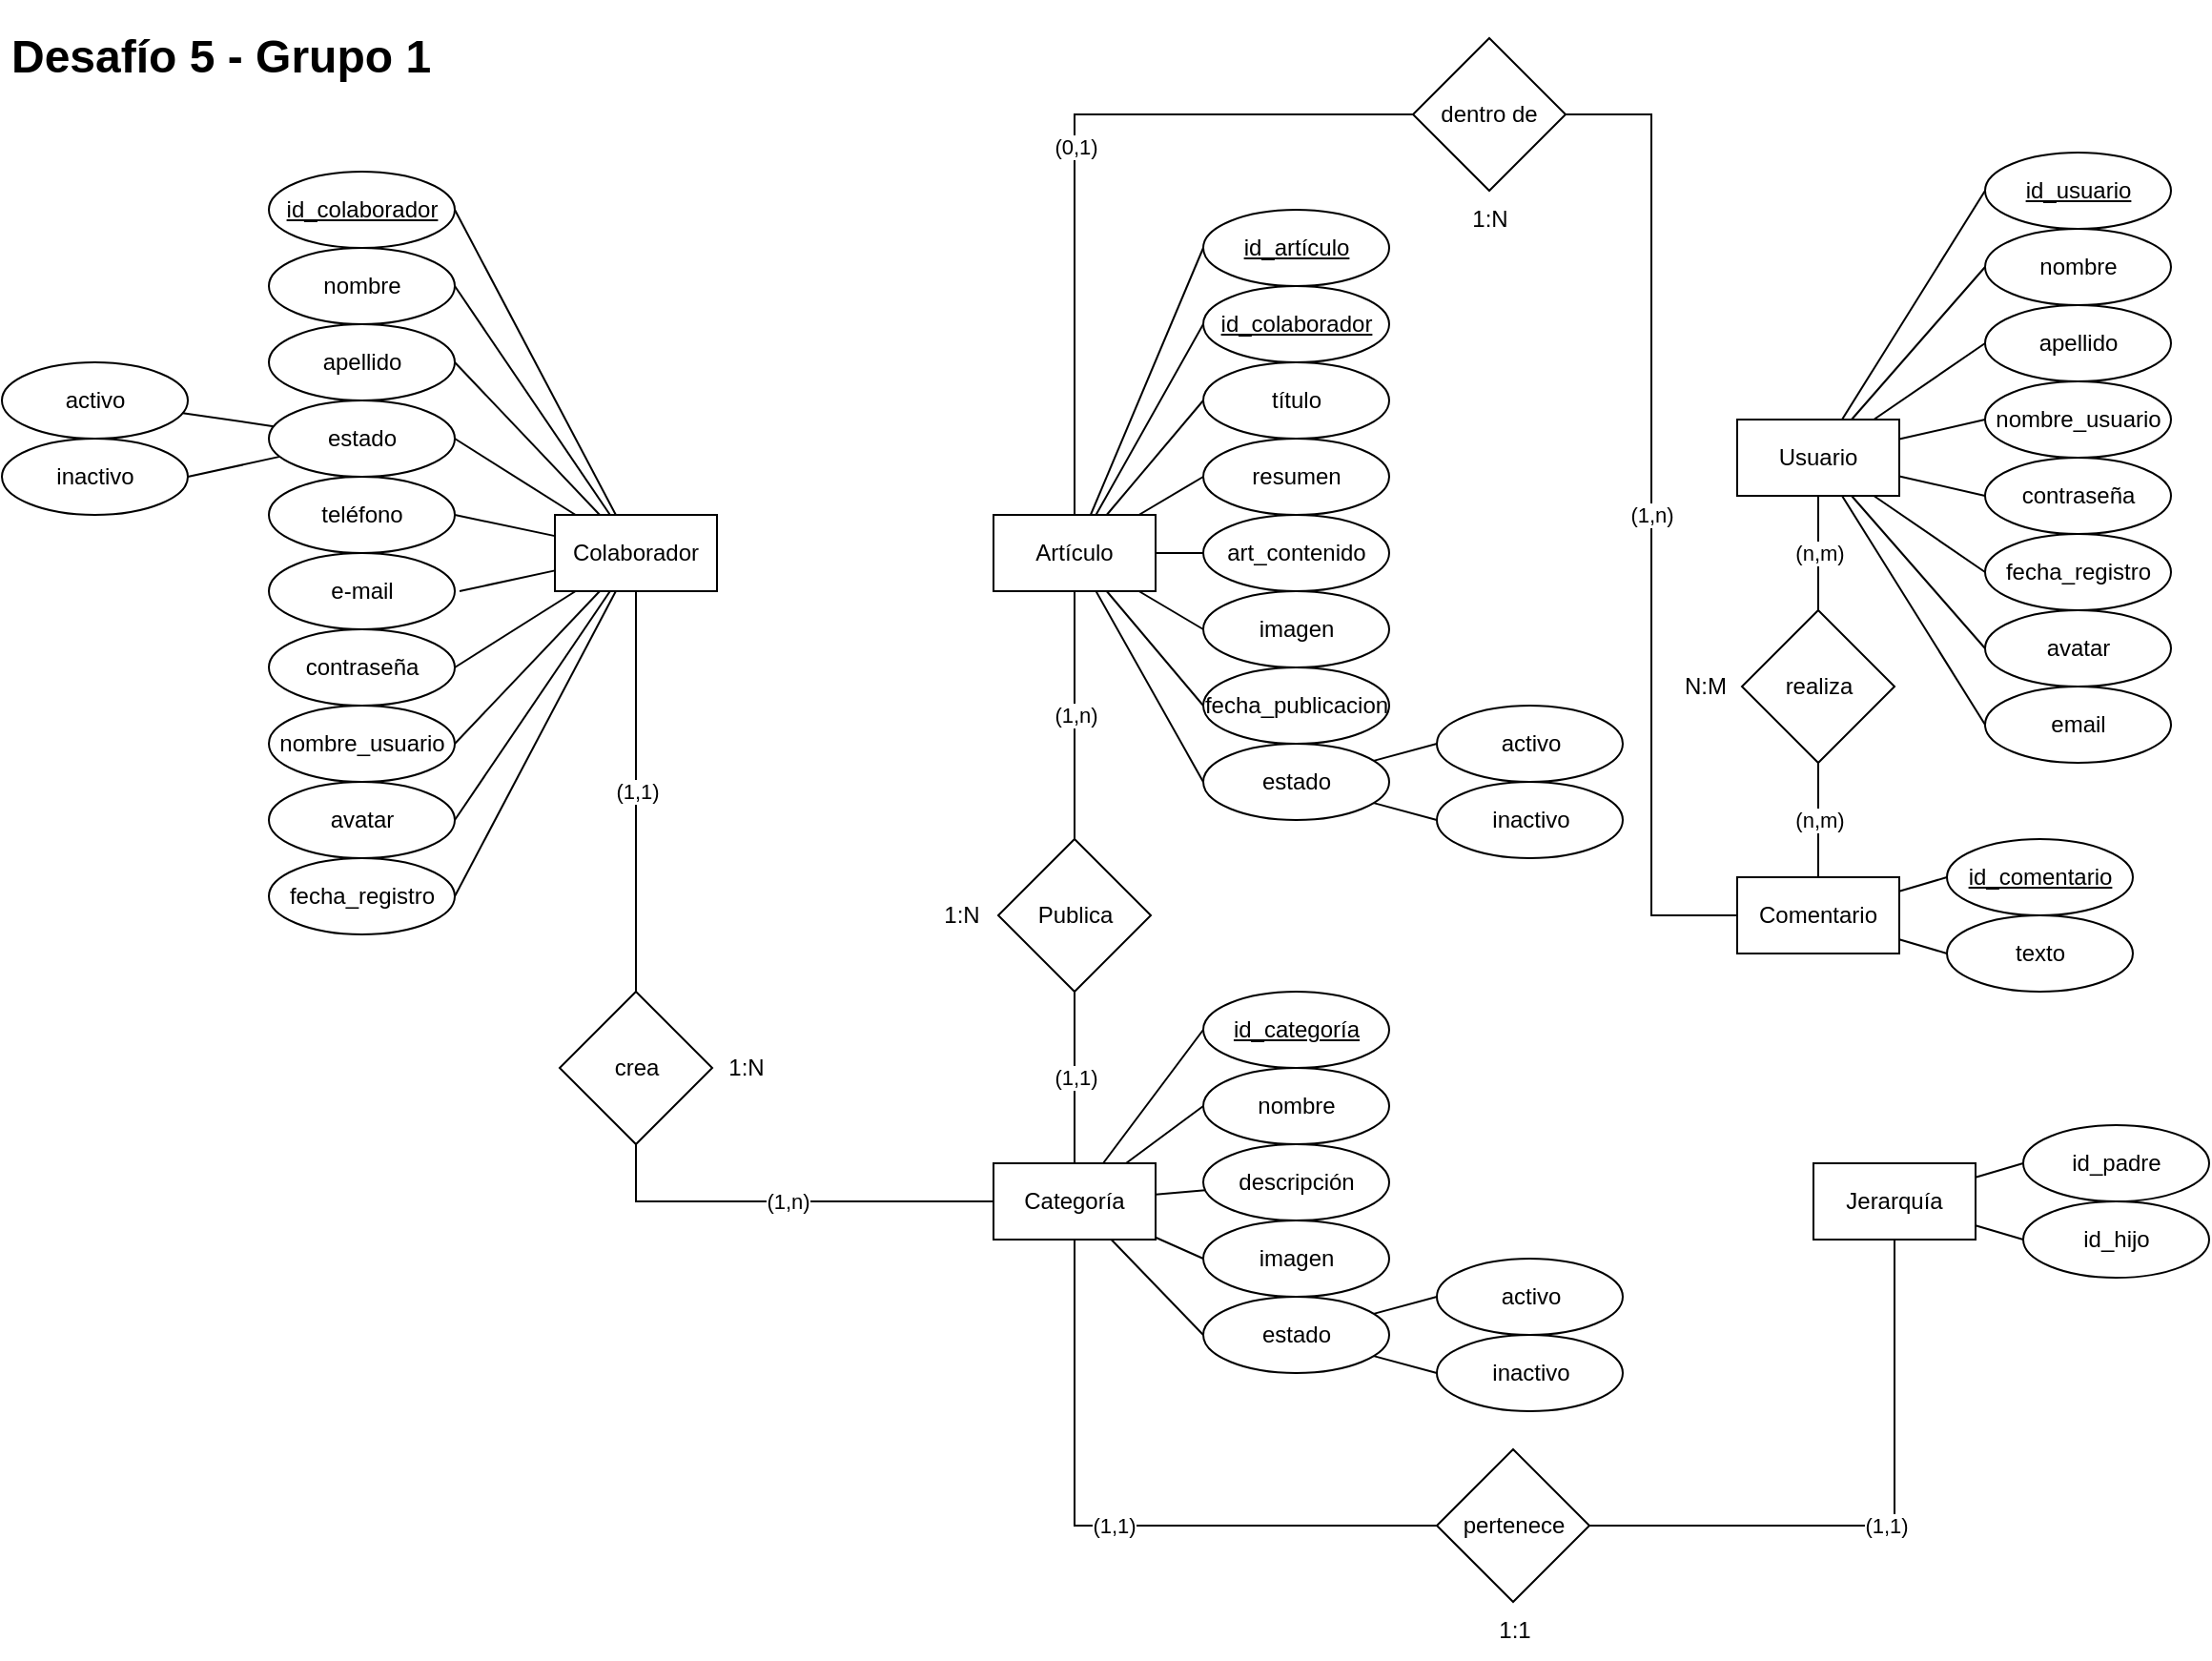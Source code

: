 <mxfile version="21.3.5" type="github">
  <diagram name="Página-1" id="VrBOXiqUShYDaJ_aKjt0">
    <mxGraphModel dx="1687" dy="2036" grid="1" gridSize="10" guides="1" tooltips="1" connect="1" arrows="1" fold="1" page="1" pageScale="1" pageWidth="850" pageHeight="1100" math="0" shadow="0">
      <root>
        <mxCell id="0" />
        <mxCell id="1" parent="0" />
        <mxCell id="ehQ5Cwj-dnASqklNuvX5-1" value="&lt;h1&gt;Desafío 5 - Grupo 1&lt;/h1&gt;" style="text;html=1;strokeColor=none;fillColor=none;spacing=5;spacingTop=-20;whiteSpace=wrap;overflow=hidden;rounded=0;" parent="1" vertex="1">
          <mxGeometry width="450" height="40" as="geometry" />
        </mxCell>
        <mxCell id="D4Zr-wYNmLp01-YFgr4b-42" value="(1,1)" style="rounded=0;orthogonalLoop=1;jettySize=auto;html=1;endArrow=none;endFill=0;entryX=0.5;entryY=0;entryDx=0;entryDy=0;" edge="1" parent="1" source="D4Zr-wYNmLp01-YFgr4b-1" target="D4Zr-wYNmLp01-YFgr4b-43">
          <mxGeometry relative="1" as="geometry">
            <mxPoint x="332.5" y="520" as="targetPoint" />
          </mxGeometry>
        </mxCell>
        <mxCell id="D4Zr-wYNmLp01-YFgr4b-45" style="rounded=0;orthogonalLoop=1;jettySize=auto;html=1;entryX=1;entryY=0.5;entryDx=0;entryDy=0;endArrow=none;endFill=0;" edge="1" parent="1" source="D4Zr-wYNmLp01-YFgr4b-1" target="D4Zr-wYNmLp01-YFgr4b-7">
          <mxGeometry relative="1" as="geometry" />
        </mxCell>
        <mxCell id="D4Zr-wYNmLp01-YFgr4b-46" style="rounded=0;orthogonalLoop=1;jettySize=auto;html=1;entryX=1;entryY=0.5;entryDx=0;entryDy=0;endArrow=none;endFill=0;" edge="1" parent="1" source="D4Zr-wYNmLp01-YFgr4b-1" target="D4Zr-wYNmLp01-YFgr4b-8">
          <mxGeometry relative="1" as="geometry" />
        </mxCell>
        <mxCell id="D4Zr-wYNmLp01-YFgr4b-47" style="rounded=0;orthogonalLoop=1;jettySize=auto;html=1;entryX=1;entryY=0.5;entryDx=0;entryDy=0;endArrow=none;endFill=0;" edge="1" parent="1" source="D4Zr-wYNmLp01-YFgr4b-1" target="D4Zr-wYNmLp01-YFgr4b-15">
          <mxGeometry relative="1" as="geometry" />
        </mxCell>
        <mxCell id="D4Zr-wYNmLp01-YFgr4b-48" style="rounded=0;orthogonalLoop=1;jettySize=auto;html=1;entryX=1;entryY=0.5;entryDx=0;entryDy=0;endArrow=none;endFill=0;" edge="1" parent="1" source="D4Zr-wYNmLp01-YFgr4b-1" target="D4Zr-wYNmLp01-YFgr4b-16">
          <mxGeometry relative="1" as="geometry" />
        </mxCell>
        <mxCell id="D4Zr-wYNmLp01-YFgr4b-49" style="rounded=0;orthogonalLoop=1;jettySize=auto;html=1;entryX=1;entryY=0.5;entryDx=0;entryDy=0;endArrow=none;endFill=0;" edge="1" parent="1" source="D4Zr-wYNmLp01-YFgr4b-1" target="D4Zr-wYNmLp01-YFgr4b-11">
          <mxGeometry relative="1" as="geometry" />
        </mxCell>
        <mxCell id="D4Zr-wYNmLp01-YFgr4b-50" style="rounded=0;orthogonalLoop=1;jettySize=auto;html=1;entryX=1;entryY=0.5;entryDx=0;entryDy=0;endArrow=none;endFill=0;" edge="1" parent="1" source="D4Zr-wYNmLp01-YFgr4b-1" target="D4Zr-wYNmLp01-YFgr4b-13">
          <mxGeometry relative="1" as="geometry" />
        </mxCell>
        <mxCell id="D4Zr-wYNmLp01-YFgr4b-51" style="rounded=0;orthogonalLoop=1;jettySize=auto;html=1;endArrow=none;endFill=0;" edge="1" parent="1" source="D4Zr-wYNmLp01-YFgr4b-1">
          <mxGeometry relative="1" as="geometry">
            <mxPoint x="240" y="300" as="targetPoint" />
          </mxGeometry>
        </mxCell>
        <mxCell id="D4Zr-wYNmLp01-YFgr4b-52" style="rounded=0;orthogonalLoop=1;jettySize=auto;html=1;entryX=1;entryY=0.5;entryDx=0;entryDy=0;endArrow=none;endFill=0;" edge="1" parent="1" source="D4Zr-wYNmLp01-YFgr4b-1" target="D4Zr-wYNmLp01-YFgr4b-10">
          <mxGeometry relative="1" as="geometry" />
        </mxCell>
        <mxCell id="D4Zr-wYNmLp01-YFgr4b-53" style="rounded=0;orthogonalLoop=1;jettySize=auto;html=1;entryX=1;entryY=0.5;entryDx=0;entryDy=0;endArrow=none;endFill=0;" edge="1" parent="1" source="D4Zr-wYNmLp01-YFgr4b-1" target="D4Zr-wYNmLp01-YFgr4b-14">
          <mxGeometry relative="1" as="geometry" />
        </mxCell>
        <mxCell id="D4Zr-wYNmLp01-YFgr4b-54" style="rounded=0;orthogonalLoop=1;jettySize=auto;html=1;entryX=1;entryY=0.5;entryDx=0;entryDy=0;endArrow=none;endFill=0;" edge="1" parent="1" source="D4Zr-wYNmLp01-YFgr4b-1" target="D4Zr-wYNmLp01-YFgr4b-9">
          <mxGeometry relative="1" as="geometry" />
        </mxCell>
        <mxCell id="D4Zr-wYNmLp01-YFgr4b-1" value="Colaborador" style="rounded=0;whiteSpace=wrap;html=1;" vertex="1" parent="1">
          <mxGeometry x="290" y="260" width="85" height="40" as="geometry" />
        </mxCell>
        <mxCell id="D4Zr-wYNmLp01-YFgr4b-78" style="rounded=0;orthogonalLoop=1;jettySize=auto;html=1;entryX=0;entryY=0.5;entryDx=0;entryDy=0;endArrow=none;endFill=0;" edge="1" parent="1" source="D4Zr-wYNmLp01-YFgr4b-2" target="D4Zr-wYNmLp01-YFgr4b-17">
          <mxGeometry relative="1" as="geometry" />
        </mxCell>
        <mxCell id="D4Zr-wYNmLp01-YFgr4b-79" style="rounded=0;orthogonalLoop=1;jettySize=auto;html=1;entryX=0;entryY=0.5;entryDx=0;entryDy=0;endArrow=none;endFill=0;" edge="1" parent="1" source="D4Zr-wYNmLp01-YFgr4b-2" target="D4Zr-wYNmLp01-YFgr4b-18">
          <mxGeometry relative="1" as="geometry" />
        </mxCell>
        <mxCell id="D4Zr-wYNmLp01-YFgr4b-80" style="rounded=0;orthogonalLoop=1;jettySize=auto;html=1;entryX=0;entryY=0.5;entryDx=0;entryDy=0;endArrow=none;endFill=0;" edge="1" parent="1" source="D4Zr-wYNmLp01-YFgr4b-2" target="D4Zr-wYNmLp01-YFgr4b-19">
          <mxGeometry relative="1" as="geometry" />
        </mxCell>
        <mxCell id="D4Zr-wYNmLp01-YFgr4b-81" style="rounded=0;orthogonalLoop=1;jettySize=auto;html=1;entryX=0;entryY=0.5;entryDx=0;entryDy=0;endArrow=none;endFill=0;" edge="1" parent="1" source="D4Zr-wYNmLp01-YFgr4b-2" target="D4Zr-wYNmLp01-YFgr4b-20">
          <mxGeometry relative="1" as="geometry" />
        </mxCell>
        <mxCell id="D4Zr-wYNmLp01-YFgr4b-82" style="rounded=0;orthogonalLoop=1;jettySize=auto;html=1;entryX=0;entryY=0.5;entryDx=0;entryDy=0;endArrow=none;endFill=0;" edge="1" parent="1" source="D4Zr-wYNmLp01-YFgr4b-2" target="D4Zr-wYNmLp01-YFgr4b-21">
          <mxGeometry relative="1" as="geometry" />
        </mxCell>
        <mxCell id="D4Zr-wYNmLp01-YFgr4b-83" style="rounded=0;orthogonalLoop=1;jettySize=auto;html=1;entryX=0;entryY=0.5;entryDx=0;entryDy=0;endArrow=none;endFill=0;" edge="1" parent="1" source="D4Zr-wYNmLp01-YFgr4b-2" target="D4Zr-wYNmLp01-YFgr4b-22">
          <mxGeometry relative="1" as="geometry" />
        </mxCell>
        <mxCell id="D4Zr-wYNmLp01-YFgr4b-84" style="rounded=0;orthogonalLoop=1;jettySize=auto;html=1;entryX=0;entryY=0.5;entryDx=0;entryDy=0;endArrow=none;endFill=0;" edge="1" parent="1" source="D4Zr-wYNmLp01-YFgr4b-2" target="D4Zr-wYNmLp01-YFgr4b-23">
          <mxGeometry relative="1" as="geometry" />
        </mxCell>
        <mxCell id="D4Zr-wYNmLp01-YFgr4b-85" style="rounded=0;orthogonalLoop=1;jettySize=auto;html=1;entryX=0;entryY=0.5;entryDx=0;entryDy=0;endArrow=none;endFill=0;" edge="1" parent="1" source="D4Zr-wYNmLp01-YFgr4b-2" target="D4Zr-wYNmLp01-YFgr4b-24">
          <mxGeometry relative="1" as="geometry" />
        </mxCell>
        <mxCell id="D4Zr-wYNmLp01-YFgr4b-2" value="Artículo" style="rounded=0;whiteSpace=wrap;html=1;" vertex="1" parent="1">
          <mxGeometry x="520" y="260" width="85" height="40" as="geometry" />
        </mxCell>
        <mxCell id="D4Zr-wYNmLp01-YFgr4b-55" style="rounded=0;orthogonalLoop=1;jettySize=auto;html=1;entryX=0;entryY=0.5;entryDx=0;entryDy=0;endArrow=none;endFill=0;" edge="1" parent="1" source="D4Zr-wYNmLp01-YFgr4b-3" target="D4Zr-wYNmLp01-YFgr4b-25">
          <mxGeometry relative="1" as="geometry" />
        </mxCell>
        <mxCell id="D4Zr-wYNmLp01-YFgr4b-56" style="rounded=0;orthogonalLoop=1;jettySize=auto;html=1;entryX=0;entryY=0.5;entryDx=0;entryDy=0;endArrow=none;endFill=0;" edge="1" parent="1" source="D4Zr-wYNmLp01-YFgr4b-3" target="D4Zr-wYNmLp01-YFgr4b-26">
          <mxGeometry relative="1" as="geometry" />
        </mxCell>
        <mxCell id="D4Zr-wYNmLp01-YFgr4b-57" style="rounded=0;orthogonalLoop=1;jettySize=auto;html=1;endArrow=none;endFill=0;" edge="1" parent="1" source="D4Zr-wYNmLp01-YFgr4b-3" target="D4Zr-wYNmLp01-YFgr4b-27">
          <mxGeometry relative="1" as="geometry" />
        </mxCell>
        <mxCell id="D4Zr-wYNmLp01-YFgr4b-58" style="rounded=0;orthogonalLoop=1;jettySize=auto;html=1;entryX=0;entryY=0.5;entryDx=0;entryDy=0;endArrow=none;endFill=0;" edge="1" parent="1" source="D4Zr-wYNmLp01-YFgr4b-3" target="D4Zr-wYNmLp01-YFgr4b-28">
          <mxGeometry relative="1" as="geometry" />
        </mxCell>
        <mxCell id="D4Zr-wYNmLp01-YFgr4b-59" style="rounded=0;orthogonalLoop=1;jettySize=auto;html=1;entryX=0;entryY=0.5;entryDx=0;entryDy=0;endArrow=none;endFill=0;" edge="1" parent="1" source="D4Zr-wYNmLp01-YFgr4b-3" target="D4Zr-wYNmLp01-YFgr4b-29">
          <mxGeometry relative="1" as="geometry" />
        </mxCell>
        <mxCell id="D4Zr-wYNmLp01-YFgr4b-76" value="(1,1)" style="edgeStyle=orthogonalEdgeStyle;rounded=0;orthogonalLoop=1;jettySize=auto;html=1;endArrow=none;endFill=0;" edge="1" parent="1" source="D4Zr-wYNmLp01-YFgr4b-3" target="D4Zr-wYNmLp01-YFgr4b-75">
          <mxGeometry relative="1" as="geometry" />
        </mxCell>
        <mxCell id="D4Zr-wYNmLp01-YFgr4b-103" value="(1,1)" style="edgeStyle=orthogonalEdgeStyle;rounded=0;orthogonalLoop=1;jettySize=auto;html=1;entryX=0;entryY=0.5;entryDx=0;entryDy=0;endArrow=none;endFill=0;" edge="1" parent="1" source="D4Zr-wYNmLp01-YFgr4b-3" target="D4Zr-wYNmLp01-YFgr4b-87">
          <mxGeometry relative="1" as="geometry">
            <Array as="points">
              <mxPoint x="563" y="790" />
            </Array>
          </mxGeometry>
        </mxCell>
        <mxCell id="D4Zr-wYNmLp01-YFgr4b-3" value="Categoría" style="rounded=0;whiteSpace=wrap;html=1;" vertex="1" parent="1">
          <mxGeometry x="520" y="600" width="85" height="40" as="geometry" />
        </mxCell>
        <mxCell id="D4Zr-wYNmLp01-YFgr4b-89" style="rounded=0;orthogonalLoop=1;jettySize=auto;html=1;entryX=0;entryY=0.5;entryDx=0;entryDy=0;endArrow=none;endFill=0;" edge="1" parent="1" source="D4Zr-wYNmLp01-YFgr4b-4" target="D4Zr-wYNmLp01-YFgr4b-30">
          <mxGeometry relative="1" as="geometry" />
        </mxCell>
        <mxCell id="D4Zr-wYNmLp01-YFgr4b-90" style="rounded=0;orthogonalLoop=1;jettySize=auto;html=1;entryX=0;entryY=0.5;entryDx=0;entryDy=0;endArrow=none;endFill=0;" edge="1" parent="1" source="D4Zr-wYNmLp01-YFgr4b-4" target="D4Zr-wYNmLp01-YFgr4b-31">
          <mxGeometry relative="1" as="geometry" />
        </mxCell>
        <mxCell id="D4Zr-wYNmLp01-YFgr4b-4" value="Jerarquía" style="rounded=0;whiteSpace=wrap;html=1;" vertex="1" parent="1">
          <mxGeometry x="950" y="600" width="85" height="40" as="geometry" />
        </mxCell>
        <mxCell id="D4Zr-wYNmLp01-YFgr4b-62" value="(n,m)" style="rounded=0;orthogonalLoop=1;jettySize=auto;html=1;endArrow=none;endFill=0;" edge="1" parent="1" source="D4Zr-wYNmLp01-YFgr4b-5" target="D4Zr-wYNmLp01-YFgr4b-61">
          <mxGeometry relative="1" as="geometry" />
        </mxCell>
        <mxCell id="D4Zr-wYNmLp01-YFgr4b-64" style="rounded=0;orthogonalLoop=1;jettySize=auto;html=1;entryX=0;entryY=0.5;entryDx=0;entryDy=0;endArrow=none;endFill=0;" edge="1" parent="1" source="D4Zr-wYNmLp01-YFgr4b-5" target="D4Zr-wYNmLp01-YFgr4b-32">
          <mxGeometry relative="1" as="geometry" />
        </mxCell>
        <mxCell id="D4Zr-wYNmLp01-YFgr4b-65" style="rounded=0;orthogonalLoop=1;jettySize=auto;html=1;entryX=0;entryY=0.5;entryDx=0;entryDy=0;endArrow=none;endFill=0;" edge="1" parent="1" source="D4Zr-wYNmLp01-YFgr4b-5" target="D4Zr-wYNmLp01-YFgr4b-33">
          <mxGeometry relative="1" as="geometry" />
        </mxCell>
        <mxCell id="D4Zr-wYNmLp01-YFgr4b-66" style="rounded=0;orthogonalLoop=1;jettySize=auto;html=1;entryX=0;entryY=0.5;entryDx=0;entryDy=0;endArrow=none;endFill=0;" edge="1" parent="1" source="D4Zr-wYNmLp01-YFgr4b-5" target="D4Zr-wYNmLp01-YFgr4b-34">
          <mxGeometry relative="1" as="geometry" />
        </mxCell>
        <mxCell id="D4Zr-wYNmLp01-YFgr4b-67" style="rounded=0;orthogonalLoop=1;jettySize=auto;html=1;entryX=0;entryY=0.5;entryDx=0;entryDy=0;endArrow=none;endFill=0;" edge="1" parent="1" source="D4Zr-wYNmLp01-YFgr4b-5" target="D4Zr-wYNmLp01-YFgr4b-35">
          <mxGeometry relative="1" as="geometry" />
        </mxCell>
        <mxCell id="D4Zr-wYNmLp01-YFgr4b-68" style="rounded=0;orthogonalLoop=1;jettySize=auto;html=1;entryX=0;entryY=0.5;entryDx=0;entryDy=0;endArrow=none;endFill=0;" edge="1" parent="1" source="D4Zr-wYNmLp01-YFgr4b-5" target="D4Zr-wYNmLp01-YFgr4b-36">
          <mxGeometry relative="1" as="geometry" />
        </mxCell>
        <mxCell id="D4Zr-wYNmLp01-YFgr4b-69" style="rounded=0;orthogonalLoop=1;jettySize=auto;html=1;entryX=0;entryY=0.5;entryDx=0;entryDy=0;endArrow=none;endFill=0;" edge="1" parent="1" source="D4Zr-wYNmLp01-YFgr4b-5" target="D4Zr-wYNmLp01-YFgr4b-37">
          <mxGeometry relative="1" as="geometry" />
        </mxCell>
        <mxCell id="D4Zr-wYNmLp01-YFgr4b-70" style="rounded=0;orthogonalLoop=1;jettySize=auto;html=1;entryX=0;entryY=0.5;entryDx=0;entryDy=0;endArrow=none;endFill=0;" edge="1" parent="1" source="D4Zr-wYNmLp01-YFgr4b-5" target="D4Zr-wYNmLp01-YFgr4b-38">
          <mxGeometry relative="1" as="geometry" />
        </mxCell>
        <mxCell id="D4Zr-wYNmLp01-YFgr4b-72" style="rounded=0;orthogonalLoop=1;jettySize=auto;html=1;entryX=0;entryY=0.5;entryDx=0;entryDy=0;endArrow=none;endFill=0;" edge="1" parent="1" source="D4Zr-wYNmLp01-YFgr4b-5" target="D4Zr-wYNmLp01-YFgr4b-39">
          <mxGeometry relative="1" as="geometry" />
        </mxCell>
        <mxCell id="D4Zr-wYNmLp01-YFgr4b-5" value="Usuario" style="rounded=0;whiteSpace=wrap;html=1;" vertex="1" parent="1">
          <mxGeometry x="910" y="210" width="85" height="40" as="geometry" />
        </mxCell>
        <mxCell id="D4Zr-wYNmLp01-YFgr4b-73" style="rounded=0;orthogonalLoop=1;jettySize=auto;html=1;entryX=0;entryY=0.5;entryDx=0;entryDy=0;endArrow=none;endFill=0;" edge="1" parent="1" source="D4Zr-wYNmLp01-YFgr4b-6" target="D4Zr-wYNmLp01-YFgr4b-40">
          <mxGeometry relative="1" as="geometry" />
        </mxCell>
        <mxCell id="D4Zr-wYNmLp01-YFgr4b-74" style="rounded=0;orthogonalLoop=1;jettySize=auto;html=1;entryX=0;entryY=0.5;entryDx=0;entryDy=0;endArrow=none;endFill=0;" edge="1" parent="1" source="D4Zr-wYNmLp01-YFgr4b-6" target="D4Zr-wYNmLp01-YFgr4b-41">
          <mxGeometry relative="1" as="geometry" />
        </mxCell>
        <mxCell id="D4Zr-wYNmLp01-YFgr4b-93" value="(1,n)" style="edgeStyle=orthogonalEdgeStyle;rounded=0;orthogonalLoop=1;jettySize=auto;html=1;entryX=1;entryY=0.5;entryDx=0;entryDy=0;endArrow=none;endFill=0;" edge="1" parent="1" source="D4Zr-wYNmLp01-YFgr4b-6" target="D4Zr-wYNmLp01-YFgr4b-92">
          <mxGeometry relative="1" as="geometry" />
        </mxCell>
        <mxCell id="D4Zr-wYNmLp01-YFgr4b-6" value="Comentario" style="rounded=0;whiteSpace=wrap;html=1;" vertex="1" parent="1">
          <mxGeometry x="910" y="450" width="85" height="40" as="geometry" />
        </mxCell>
        <mxCell id="D4Zr-wYNmLp01-YFgr4b-7" value="&lt;u&gt;id_colaborador&lt;/u&gt;" style="ellipse;whiteSpace=wrap;html=1;" vertex="1" parent="1">
          <mxGeometry x="140" y="80" width="97.5" height="40" as="geometry" />
        </mxCell>
        <mxCell id="D4Zr-wYNmLp01-YFgr4b-8" value="nombre" style="ellipse;whiteSpace=wrap;html=1;" vertex="1" parent="1">
          <mxGeometry x="140" y="120" width="97.5" height="40" as="geometry" />
        </mxCell>
        <mxCell id="D4Zr-wYNmLp01-YFgr4b-9" value="apellido" style="ellipse;whiteSpace=wrap;html=1;" vertex="1" parent="1">
          <mxGeometry x="140" y="160" width="97.5" height="40" as="geometry" />
        </mxCell>
        <mxCell id="D4Zr-wYNmLp01-YFgr4b-10" value="teléfono" style="ellipse;whiteSpace=wrap;html=1;" vertex="1" parent="1">
          <mxGeometry x="140" y="240" width="97.5" height="40" as="geometry" />
        </mxCell>
        <mxCell id="D4Zr-wYNmLp01-YFgr4b-11" value="nombre_usuario" style="ellipse;whiteSpace=wrap;html=1;" vertex="1" parent="1">
          <mxGeometry x="140" y="360" width="97.5" height="40" as="geometry" />
        </mxCell>
        <mxCell id="D4Zr-wYNmLp01-YFgr4b-12" value="e-mail" style="ellipse;whiteSpace=wrap;html=1;" vertex="1" parent="1">
          <mxGeometry x="140" y="280" width="97.5" height="40" as="geometry" />
        </mxCell>
        <mxCell id="D4Zr-wYNmLp01-YFgr4b-13" value="contraseña" style="ellipse;whiteSpace=wrap;html=1;" vertex="1" parent="1">
          <mxGeometry x="140" y="320" width="97.5" height="40" as="geometry" />
        </mxCell>
        <mxCell id="D4Zr-wYNmLp01-YFgr4b-112" style="rounded=0;orthogonalLoop=1;jettySize=auto;html=1;endArrow=none;endFill=0;" edge="1" parent="1" source="D4Zr-wYNmLp01-YFgr4b-14" target="D4Zr-wYNmLp01-YFgr4b-110">
          <mxGeometry relative="1" as="geometry" />
        </mxCell>
        <mxCell id="D4Zr-wYNmLp01-YFgr4b-113" style="rounded=0;orthogonalLoop=1;jettySize=auto;html=1;entryX=1;entryY=0.5;entryDx=0;entryDy=0;endArrow=none;endFill=0;" edge="1" parent="1" source="D4Zr-wYNmLp01-YFgr4b-14" target="D4Zr-wYNmLp01-YFgr4b-111">
          <mxGeometry relative="1" as="geometry" />
        </mxCell>
        <mxCell id="D4Zr-wYNmLp01-YFgr4b-14" value="estado" style="ellipse;whiteSpace=wrap;html=1;" vertex="1" parent="1">
          <mxGeometry x="140" y="200" width="97.5" height="40" as="geometry" />
        </mxCell>
        <mxCell id="D4Zr-wYNmLp01-YFgr4b-15" value="fecha_registro" style="ellipse;whiteSpace=wrap;html=1;" vertex="1" parent="1">
          <mxGeometry x="140" y="440" width="97.5" height="40" as="geometry" />
        </mxCell>
        <mxCell id="D4Zr-wYNmLp01-YFgr4b-16" value="avatar" style="ellipse;whiteSpace=wrap;html=1;" vertex="1" parent="1">
          <mxGeometry x="140" y="400" width="97.5" height="40" as="geometry" />
        </mxCell>
        <mxCell id="D4Zr-wYNmLp01-YFgr4b-17" value="&lt;u&gt;id_artículo&lt;/u&gt;" style="ellipse;whiteSpace=wrap;html=1;" vertex="1" parent="1">
          <mxGeometry x="630" y="100" width="97.5" height="40" as="geometry" />
        </mxCell>
        <mxCell id="D4Zr-wYNmLp01-YFgr4b-18" value="&lt;u&gt;id_colaborador&lt;/u&gt;" style="ellipse;whiteSpace=wrap;html=1;" vertex="1" parent="1">
          <mxGeometry x="630" y="140" width="97.5" height="40" as="geometry" />
        </mxCell>
        <mxCell id="D4Zr-wYNmLp01-YFgr4b-19" value="título" style="ellipse;whiteSpace=wrap;html=1;" vertex="1" parent="1">
          <mxGeometry x="630" y="180" width="97.5" height="40" as="geometry" />
        </mxCell>
        <mxCell id="D4Zr-wYNmLp01-YFgr4b-20" value="resumen" style="ellipse;whiteSpace=wrap;html=1;" vertex="1" parent="1">
          <mxGeometry x="630" y="220" width="97.5" height="40" as="geometry" />
        </mxCell>
        <mxCell id="D4Zr-wYNmLp01-YFgr4b-21" value="art_contenido" style="ellipse;whiteSpace=wrap;html=1;" vertex="1" parent="1">
          <mxGeometry x="630" y="260" width="97.5" height="40" as="geometry" />
        </mxCell>
        <mxCell id="D4Zr-wYNmLp01-YFgr4b-22" value="imagen" style="ellipse;whiteSpace=wrap;html=1;" vertex="1" parent="1">
          <mxGeometry x="630" y="300" width="97.5" height="40" as="geometry" />
        </mxCell>
        <mxCell id="D4Zr-wYNmLp01-YFgr4b-23" value="fecha_publicacion" style="ellipse;whiteSpace=wrap;html=1;" vertex="1" parent="1">
          <mxGeometry x="630" y="340" width="97.5" height="40" as="geometry" />
        </mxCell>
        <mxCell id="D4Zr-wYNmLp01-YFgr4b-97" style="rounded=0;orthogonalLoop=1;jettySize=auto;html=1;entryX=0;entryY=0.5;entryDx=0;entryDy=0;endArrow=none;endFill=0;" edge="1" parent="1" source="D4Zr-wYNmLp01-YFgr4b-24" target="D4Zr-wYNmLp01-YFgr4b-95">
          <mxGeometry relative="1" as="geometry" />
        </mxCell>
        <mxCell id="D4Zr-wYNmLp01-YFgr4b-98" style="rounded=0;orthogonalLoop=1;jettySize=auto;html=1;entryX=0;entryY=0.5;entryDx=0;entryDy=0;endArrow=none;endFill=0;" edge="1" parent="1" source="D4Zr-wYNmLp01-YFgr4b-24" target="D4Zr-wYNmLp01-YFgr4b-96">
          <mxGeometry relative="1" as="geometry" />
        </mxCell>
        <mxCell id="D4Zr-wYNmLp01-YFgr4b-24" value="estado" style="ellipse;whiteSpace=wrap;html=1;" vertex="1" parent="1">
          <mxGeometry x="630" y="380" width="97.5" height="40" as="geometry" />
        </mxCell>
        <mxCell id="D4Zr-wYNmLp01-YFgr4b-25" value="&lt;u&gt;id_categoría&lt;/u&gt;" style="ellipse;whiteSpace=wrap;html=1;" vertex="1" parent="1">
          <mxGeometry x="630" y="510" width="97.5" height="40" as="geometry" />
        </mxCell>
        <mxCell id="D4Zr-wYNmLp01-YFgr4b-26" value="nombre" style="ellipse;whiteSpace=wrap;html=1;" vertex="1" parent="1">
          <mxGeometry x="630" y="550" width="97.5" height="40" as="geometry" />
        </mxCell>
        <mxCell id="D4Zr-wYNmLp01-YFgr4b-27" value="descripción" style="ellipse;whiteSpace=wrap;html=1;" vertex="1" parent="1">
          <mxGeometry x="630" y="590" width="97.5" height="40" as="geometry" />
        </mxCell>
        <mxCell id="D4Zr-wYNmLp01-YFgr4b-28" value="imagen" style="ellipse;whiteSpace=wrap;html=1;" vertex="1" parent="1">
          <mxGeometry x="630" y="630" width="97.5" height="40" as="geometry" />
        </mxCell>
        <mxCell id="D4Zr-wYNmLp01-YFgr4b-101" style="rounded=0;orthogonalLoop=1;jettySize=auto;html=1;entryX=0;entryY=0.5;entryDx=0;entryDy=0;endArrow=none;endFill=0;" edge="1" parent="1" source="D4Zr-wYNmLp01-YFgr4b-29" target="D4Zr-wYNmLp01-YFgr4b-99">
          <mxGeometry relative="1" as="geometry" />
        </mxCell>
        <mxCell id="D4Zr-wYNmLp01-YFgr4b-102" style="rounded=0;orthogonalLoop=1;jettySize=auto;html=1;entryX=0;entryY=0.5;entryDx=0;entryDy=0;endArrow=none;endFill=0;" edge="1" parent="1" source="D4Zr-wYNmLp01-YFgr4b-29" target="D4Zr-wYNmLp01-YFgr4b-100">
          <mxGeometry relative="1" as="geometry" />
        </mxCell>
        <mxCell id="D4Zr-wYNmLp01-YFgr4b-29" value="estado" style="ellipse;whiteSpace=wrap;html=1;" vertex="1" parent="1">
          <mxGeometry x="630" y="670" width="97.5" height="40" as="geometry" />
        </mxCell>
        <mxCell id="D4Zr-wYNmLp01-YFgr4b-30" value="id_padre" style="ellipse;whiteSpace=wrap;html=1;" vertex="1" parent="1">
          <mxGeometry x="1060" y="580" width="97.5" height="40" as="geometry" />
        </mxCell>
        <mxCell id="D4Zr-wYNmLp01-YFgr4b-31" value="id_hijo" style="ellipse;whiteSpace=wrap;html=1;" vertex="1" parent="1">
          <mxGeometry x="1060" y="620" width="97.5" height="40" as="geometry" />
        </mxCell>
        <mxCell id="D4Zr-wYNmLp01-YFgr4b-32" value="&lt;u&gt;id_usuario&lt;/u&gt;" style="ellipse;whiteSpace=wrap;html=1;" vertex="1" parent="1">
          <mxGeometry x="1040" y="70" width="97.5" height="40" as="geometry" />
        </mxCell>
        <mxCell id="D4Zr-wYNmLp01-YFgr4b-33" value="nombre" style="ellipse;whiteSpace=wrap;html=1;" vertex="1" parent="1">
          <mxGeometry x="1040" y="110" width="97.5" height="40" as="geometry" />
        </mxCell>
        <mxCell id="D4Zr-wYNmLp01-YFgr4b-34" value="apellido" style="ellipse;whiteSpace=wrap;html=1;" vertex="1" parent="1">
          <mxGeometry x="1040" y="150" width="97.5" height="40" as="geometry" />
        </mxCell>
        <mxCell id="D4Zr-wYNmLp01-YFgr4b-35" value="nombre_usuario" style="ellipse;whiteSpace=wrap;html=1;" vertex="1" parent="1">
          <mxGeometry x="1040" y="190" width="97.5" height="40" as="geometry" />
        </mxCell>
        <mxCell id="D4Zr-wYNmLp01-YFgr4b-36" value="contraseña" style="ellipse;whiteSpace=wrap;html=1;" vertex="1" parent="1">
          <mxGeometry x="1040" y="230" width="97.5" height="40" as="geometry" />
        </mxCell>
        <mxCell id="D4Zr-wYNmLp01-YFgr4b-37" value="fecha_registro" style="ellipse;whiteSpace=wrap;html=1;" vertex="1" parent="1">
          <mxGeometry x="1040" y="270" width="97.5" height="40" as="geometry" />
        </mxCell>
        <mxCell id="D4Zr-wYNmLp01-YFgr4b-38" value="avatar" style="ellipse;whiteSpace=wrap;html=1;" vertex="1" parent="1">
          <mxGeometry x="1040" y="310" width="97.5" height="40" as="geometry" />
        </mxCell>
        <mxCell id="D4Zr-wYNmLp01-YFgr4b-39" value="email" style="ellipse;whiteSpace=wrap;html=1;" vertex="1" parent="1">
          <mxGeometry x="1040" y="350" width="97.5" height="40" as="geometry" />
        </mxCell>
        <mxCell id="D4Zr-wYNmLp01-YFgr4b-40" value="&lt;u&gt;id_comentario&lt;/u&gt;" style="ellipse;whiteSpace=wrap;html=1;" vertex="1" parent="1">
          <mxGeometry x="1020" y="430" width="97.5" height="40" as="geometry" />
        </mxCell>
        <mxCell id="D4Zr-wYNmLp01-YFgr4b-41" value="texto" style="ellipse;whiteSpace=wrap;html=1;" vertex="1" parent="1">
          <mxGeometry x="1020" y="470" width="97.5" height="40" as="geometry" />
        </mxCell>
        <mxCell id="D4Zr-wYNmLp01-YFgr4b-44" value="(1,n)" style="edgeStyle=orthogonalEdgeStyle;rounded=0;orthogonalLoop=1;jettySize=auto;html=1;entryX=0;entryY=0.5;entryDx=0;entryDy=0;endArrow=none;endFill=0;exitX=0.5;exitY=1;exitDx=0;exitDy=0;" edge="1" parent="1" source="D4Zr-wYNmLp01-YFgr4b-43" target="D4Zr-wYNmLp01-YFgr4b-3">
          <mxGeometry relative="1" as="geometry" />
        </mxCell>
        <mxCell id="D4Zr-wYNmLp01-YFgr4b-43" value="crea" style="rhombus;whiteSpace=wrap;html=1;" vertex="1" parent="1">
          <mxGeometry x="292.5" y="510" width="80" height="80" as="geometry" />
        </mxCell>
        <mxCell id="D4Zr-wYNmLp01-YFgr4b-63" value="(n,m)" style="rounded=0;orthogonalLoop=1;jettySize=auto;html=1;entryX=0.5;entryY=0;entryDx=0;entryDy=0;endArrow=none;endFill=0;" edge="1" parent="1" source="D4Zr-wYNmLp01-YFgr4b-61" target="D4Zr-wYNmLp01-YFgr4b-6">
          <mxGeometry relative="1" as="geometry" />
        </mxCell>
        <mxCell id="D4Zr-wYNmLp01-YFgr4b-61" value="realiza" style="rhombus;whiteSpace=wrap;html=1;rounded=0;" vertex="1" parent="1">
          <mxGeometry x="912.5" y="310" width="80" height="80" as="geometry" />
        </mxCell>
        <mxCell id="D4Zr-wYNmLp01-YFgr4b-77" value="(1,n)" style="edgeStyle=orthogonalEdgeStyle;rounded=0;orthogonalLoop=1;jettySize=auto;html=1;entryX=0.5;entryY=1;entryDx=0;entryDy=0;endArrow=none;endFill=0;" edge="1" parent="1" source="D4Zr-wYNmLp01-YFgr4b-75" target="D4Zr-wYNmLp01-YFgr4b-2">
          <mxGeometry relative="1" as="geometry" />
        </mxCell>
        <mxCell id="D4Zr-wYNmLp01-YFgr4b-75" value="Publica" style="rhombus;whiteSpace=wrap;html=1;rounded=0;" vertex="1" parent="1">
          <mxGeometry x="522.5" y="430" width="80" height="80" as="geometry" />
        </mxCell>
        <mxCell id="D4Zr-wYNmLp01-YFgr4b-88" value="(1,1)" style="edgeStyle=orthogonalEdgeStyle;rounded=0;orthogonalLoop=1;jettySize=auto;html=1;entryX=0.5;entryY=1;entryDx=0;entryDy=0;endArrow=none;endFill=0;" edge="1" parent="1" source="D4Zr-wYNmLp01-YFgr4b-87" target="D4Zr-wYNmLp01-YFgr4b-4">
          <mxGeometry relative="1" as="geometry" />
        </mxCell>
        <mxCell id="D4Zr-wYNmLp01-YFgr4b-87" value="pertenece" style="rhombus;whiteSpace=wrap;html=1;" vertex="1" parent="1">
          <mxGeometry x="752.5" y="750" width="80" height="80" as="geometry" />
        </mxCell>
        <mxCell id="D4Zr-wYNmLp01-YFgr4b-94" value="(0,1)" style="edgeStyle=orthogonalEdgeStyle;rounded=0;orthogonalLoop=1;jettySize=auto;html=1;entryX=0.5;entryY=0;entryDx=0;entryDy=0;endArrow=none;endFill=0;" edge="1" parent="1" source="D4Zr-wYNmLp01-YFgr4b-92" target="D4Zr-wYNmLp01-YFgr4b-2">
          <mxGeometry relative="1" as="geometry" />
        </mxCell>
        <mxCell id="D4Zr-wYNmLp01-YFgr4b-92" value="dentro de" style="rhombus;whiteSpace=wrap;html=1;" vertex="1" parent="1">
          <mxGeometry x="740" y="10" width="80" height="80" as="geometry" />
        </mxCell>
        <mxCell id="D4Zr-wYNmLp01-YFgr4b-95" value="activo" style="ellipse;whiteSpace=wrap;html=1;" vertex="1" parent="1">
          <mxGeometry x="752.5" y="360" width="97.5" height="40" as="geometry" />
        </mxCell>
        <mxCell id="D4Zr-wYNmLp01-YFgr4b-96" value="inactivo" style="ellipse;whiteSpace=wrap;html=1;" vertex="1" parent="1">
          <mxGeometry x="752.5" y="400" width="97.5" height="40" as="geometry" />
        </mxCell>
        <mxCell id="D4Zr-wYNmLp01-YFgr4b-99" value="activo" style="ellipse;whiteSpace=wrap;html=1;" vertex="1" parent="1">
          <mxGeometry x="752.5" y="650" width="97.5" height="40" as="geometry" />
        </mxCell>
        <mxCell id="D4Zr-wYNmLp01-YFgr4b-100" value="inactivo" style="ellipse;whiteSpace=wrap;html=1;" vertex="1" parent="1">
          <mxGeometry x="752.5" y="690" width="97.5" height="40" as="geometry" />
        </mxCell>
        <mxCell id="D4Zr-wYNmLp01-YFgr4b-104" value="1:N" style="text;html=1;align=center;verticalAlign=middle;resizable=0;points=[];autosize=1;strokeColor=none;fillColor=none;" vertex="1" parent="1">
          <mxGeometry x="370" y="535" width="40" height="30" as="geometry" />
        </mxCell>
        <mxCell id="D4Zr-wYNmLp01-YFgr4b-105" value="1:N" style="text;html=1;align=center;verticalAlign=middle;resizable=0;points=[];autosize=1;strokeColor=none;fillColor=none;" vertex="1" parent="1">
          <mxGeometry x="482.5" y="455" width="40" height="30" as="geometry" />
        </mxCell>
        <mxCell id="D4Zr-wYNmLp01-YFgr4b-106" value="1:N" style="text;html=1;align=center;verticalAlign=middle;resizable=0;points=[];autosize=1;strokeColor=none;fillColor=none;" vertex="1" parent="1">
          <mxGeometry x="760" y="90" width="40" height="30" as="geometry" />
        </mxCell>
        <mxCell id="D4Zr-wYNmLp01-YFgr4b-107" value="1:1" style="text;html=1;align=center;verticalAlign=middle;resizable=0;points=[];autosize=1;strokeColor=none;fillColor=none;" vertex="1" parent="1">
          <mxGeometry x="772.5" y="830" width="40" height="30" as="geometry" />
        </mxCell>
        <mxCell id="D4Zr-wYNmLp01-YFgr4b-108" value="N:M" style="text;html=1;align=center;verticalAlign=middle;resizable=0;points=[];autosize=1;strokeColor=none;fillColor=none;" vertex="1" parent="1">
          <mxGeometry x="867.5" y="335" width="50" height="30" as="geometry" />
        </mxCell>
        <mxCell id="D4Zr-wYNmLp01-YFgr4b-110" value="activo" style="ellipse;whiteSpace=wrap;html=1;" vertex="1" parent="1">
          <mxGeometry y="180" width="97.5" height="40" as="geometry" />
        </mxCell>
        <mxCell id="D4Zr-wYNmLp01-YFgr4b-111" value="inactivo" style="ellipse;whiteSpace=wrap;html=1;" vertex="1" parent="1">
          <mxGeometry y="220" width="97.5" height="40" as="geometry" />
        </mxCell>
      </root>
    </mxGraphModel>
  </diagram>
</mxfile>
